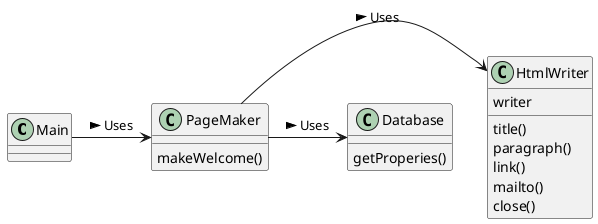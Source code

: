 @startuml

class Main{

}

class PageMaker{
makeWelcome()
}

class HtmlWriter{
writer
title()
paragraph()
link()
mailto()
close()
}

class Database{
getProperies()
}

Main ->PageMaker:Uses >
PageMaker ->HtmlWriter:Uses >
PageMaker ->Database:Uses >
@enduml